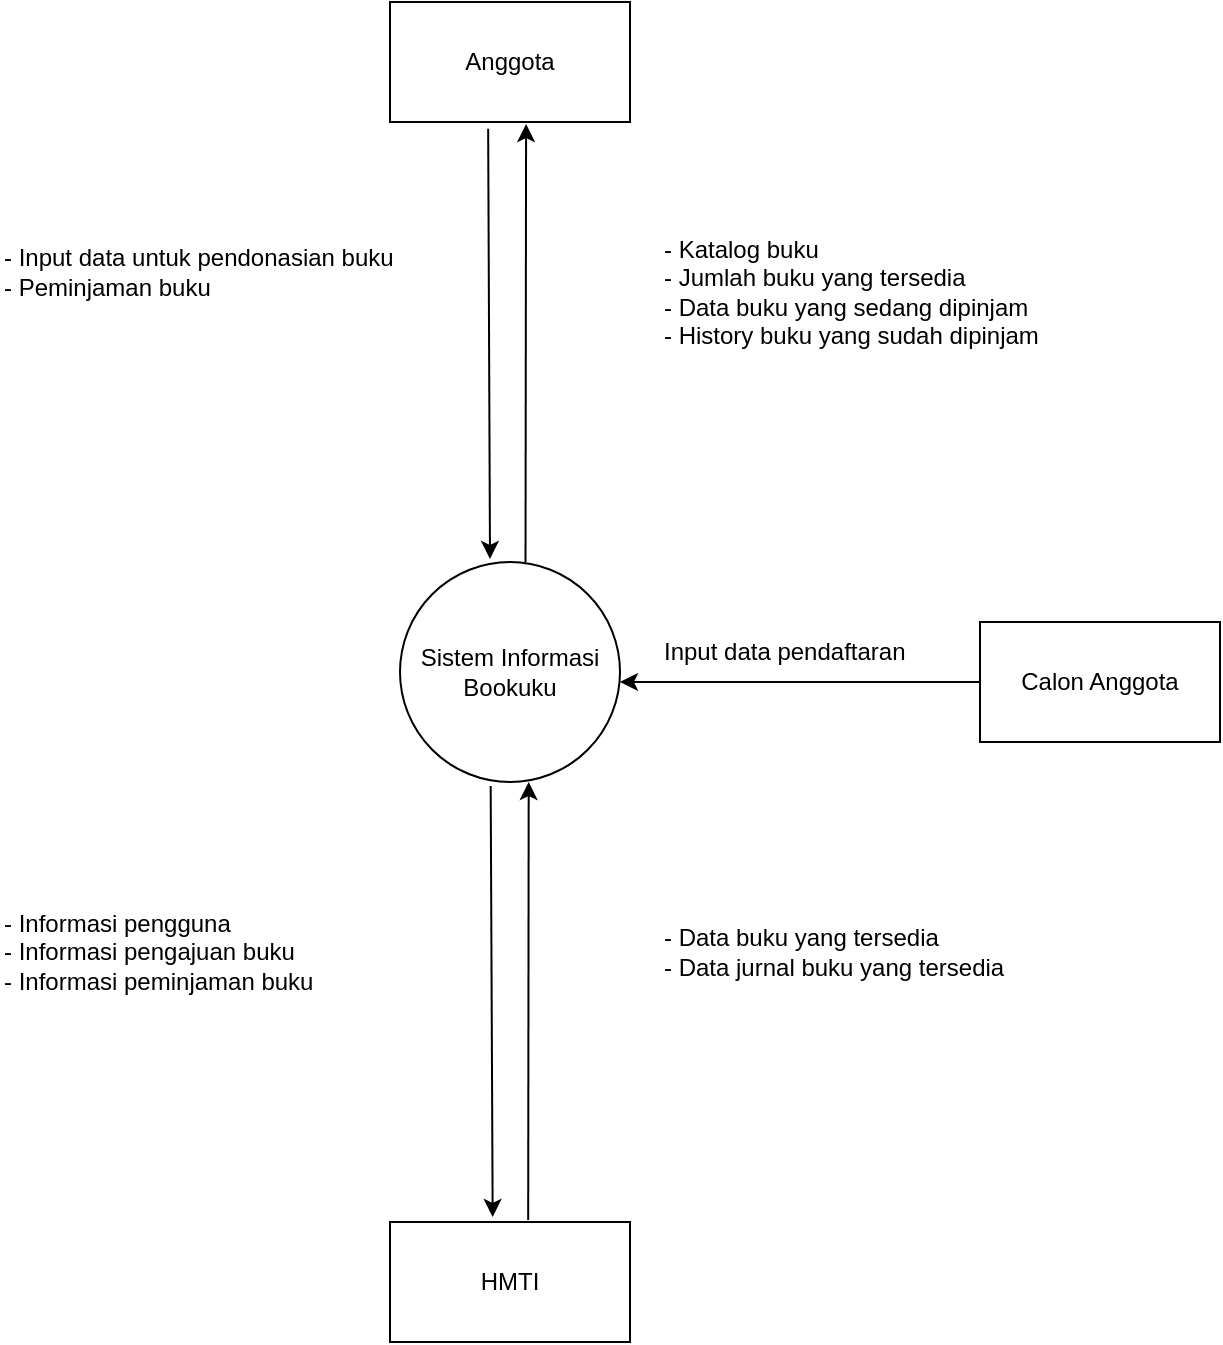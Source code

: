 <mxfile version="24.4.10" type="device">
  <diagram name="Page-1" id="ohIboxSNNGGEAigPCeOG">
    <mxGraphModel dx="3000" dy="2714" grid="1" gridSize="10" guides="1" tooltips="1" connect="1" arrows="1" fold="1" page="1" pageScale="1" pageWidth="850" pageHeight="1100" math="0" shadow="0">
      <root>
        <mxCell id="0" />
        <mxCell id="1" parent="0" />
        <mxCell id="Vk9lrVIdMN0YxvAEY-ch-1" value="Anggota" style="rounded=0;whiteSpace=wrap;html=1;" parent="1" vertex="1">
          <mxGeometry x="345" y="-1000" width="120" height="60" as="geometry" />
        </mxCell>
        <mxCell id="Vk9lrVIdMN0YxvAEY-ch-2" value="" style="endArrow=classic;html=1;rounded=0;exitX=0.409;exitY=1.057;exitDx=0;exitDy=0;exitPerimeter=0;" parent="1" source="Vk9lrVIdMN0YxvAEY-ch-1" edge="1">
          <mxGeometry width="50" height="50" relative="1" as="geometry">
            <mxPoint x="395" y="-911.54" as="sourcePoint" />
            <mxPoint x="395" y="-721.54" as="targetPoint" />
          </mxGeometry>
        </mxCell>
        <mxCell id="Vk9lrVIdMN0YxvAEY-ch-3" value="" style="endArrow=classic;html=1;rounded=0;entryX=0.567;entryY=1.017;entryDx=0;entryDy=0;entryPerimeter=0;exitX=0.616;exitY=0.014;exitDx=0;exitDy=0;exitPerimeter=0;" parent="1" target="Vk9lrVIdMN0YxvAEY-ch-1" edge="1">
          <mxGeometry width="50" height="50" relative="1" as="geometry">
            <mxPoint x="412.76" y="-720" as="sourcePoint" />
            <mxPoint x="485" y="-911.54" as="targetPoint" />
          </mxGeometry>
        </mxCell>
        <mxCell id="Vk9lrVIdMN0YxvAEY-ch-4" value="Sistem Informasi Bookuku" style="ellipse;whiteSpace=wrap;html=1;aspect=fixed;" parent="1" vertex="1">
          <mxGeometry x="350" y="-720" width="110" height="110" as="geometry" />
        </mxCell>
        <mxCell id="Vk9lrVIdMN0YxvAEY-ch-5" value="" style="endArrow=classic;html=1;rounded=0;exitX=0;exitY=0.5;exitDx=0;exitDy=0;" parent="1" source="Vk9lrVIdMN0YxvAEY-ch-7" edge="1">
          <mxGeometry width="50" height="50" relative="1" as="geometry">
            <mxPoint x="580" y="-660" as="sourcePoint" />
            <mxPoint x="460" y="-660" as="targetPoint" />
          </mxGeometry>
        </mxCell>
        <mxCell id="Vk9lrVIdMN0YxvAEY-ch-7" value="Calon Anggota" style="rounded=0;whiteSpace=wrap;html=1;" parent="1" vertex="1">
          <mxGeometry x="640" y="-690" width="120" height="60" as="geometry" />
        </mxCell>
        <mxCell id="Vk9lrVIdMN0YxvAEY-ch-8" value="- Katalog buku&lt;div&gt;- Jumlah buku yang tersedia&lt;/div&gt;&lt;div&gt;- Data buku yang sedang dipinjam&lt;/div&gt;&lt;div&gt;- History buku yang sudah dipinjam&lt;/div&gt;" style="text;html=1;align=left;verticalAlign=middle;whiteSpace=wrap;rounded=0;" parent="1" vertex="1">
          <mxGeometry x="480" y="-870" width="200" height="30" as="geometry" />
        </mxCell>
        <mxCell id="Vk9lrVIdMN0YxvAEY-ch-9" value="- Input data untuk pendonasian buku&lt;div&gt;- Peminjaman buku&lt;/div&gt;" style="text;html=1;align=left;verticalAlign=middle;whiteSpace=wrap;rounded=0;" parent="1" vertex="1">
          <mxGeometry x="150" y="-880" width="200" height="30" as="geometry" />
        </mxCell>
        <mxCell id="Vk9lrVIdMN0YxvAEY-ch-10" value="" style="endArrow=classic;html=1;rounded=0;exitX=0.409;exitY=1.057;exitDx=0;exitDy=0;exitPerimeter=0;" parent="1" edge="1">
          <mxGeometry width="50" height="50" relative="1" as="geometry">
            <mxPoint x="395.34" y="-608" as="sourcePoint" />
            <mxPoint x="396.34" y="-392.54" as="targetPoint" />
          </mxGeometry>
        </mxCell>
        <mxCell id="Vk9lrVIdMN0YxvAEY-ch-11" value="" style="endArrow=classic;html=1;rounded=0;entryX=0.567;entryY=1.017;entryDx=0;entryDy=0;entryPerimeter=0;exitX=0.616;exitY=0.014;exitDx=0;exitDy=0;exitPerimeter=0;" parent="1" edge="1">
          <mxGeometry width="50" height="50" relative="1" as="geometry">
            <mxPoint x="414.1" y="-391" as="sourcePoint" />
            <mxPoint x="414.34" y="-610" as="targetPoint" />
          </mxGeometry>
        </mxCell>
        <mxCell id="Vk9lrVIdMN0YxvAEY-ch-12" value="HMTI" style="rounded=0;whiteSpace=wrap;html=1;" parent="1" vertex="1">
          <mxGeometry x="345" y="-390" width="120" height="60" as="geometry" />
        </mxCell>
        <mxCell id="Vk9lrVIdMN0YxvAEY-ch-13" value="&lt;div&gt;- Informasi pengguna&lt;/div&gt;&lt;div&gt;- Informasi pengajuan buku&lt;/div&gt;&lt;div&gt;- Informasi peminjaman buku&lt;/div&gt;" style="text;html=1;align=left;verticalAlign=middle;whiteSpace=wrap;rounded=0;" parent="1" vertex="1">
          <mxGeometry x="150" y="-540" width="200" height="30" as="geometry" />
        </mxCell>
        <mxCell id="Vk9lrVIdMN0YxvAEY-ch-16" value="&lt;div&gt;- Data buku yang tersedia&lt;/div&gt;&lt;div&gt;- Data jurnal buku yang tersedia&lt;/div&gt;" style="text;html=1;align=left;verticalAlign=middle;whiteSpace=wrap;rounded=0;" parent="1" vertex="1">
          <mxGeometry x="480" y="-540" width="200" height="30" as="geometry" />
        </mxCell>
        <mxCell id="rD1a4vEl82S5KN_7B5GY-1" value="Input data pendaftaran" style="text;html=1;align=left;verticalAlign=middle;whiteSpace=wrap;rounded=0;" parent="1" vertex="1">
          <mxGeometry x="480" y="-690" width="200" height="30" as="geometry" />
        </mxCell>
      </root>
    </mxGraphModel>
  </diagram>
</mxfile>
